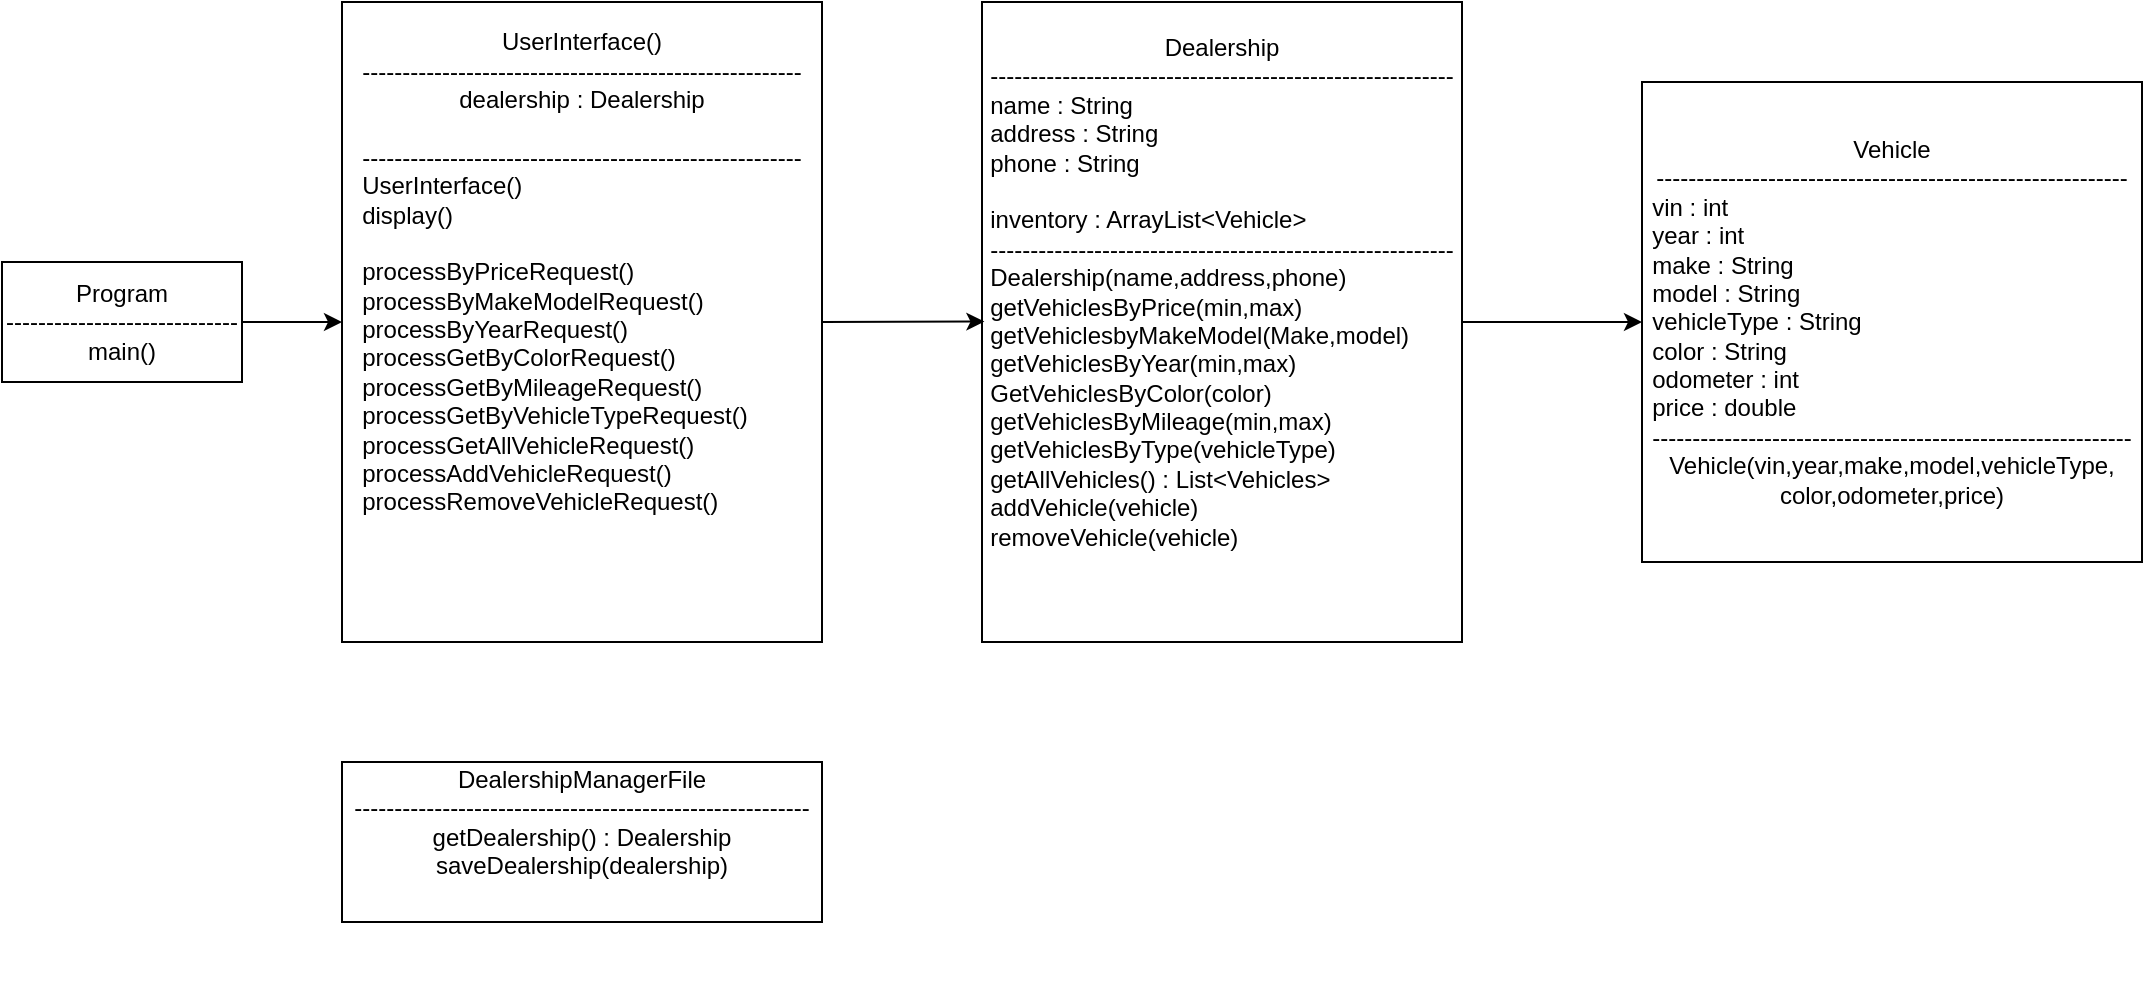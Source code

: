 <mxfile version="24.8.3">
  <diagram id="C5RBs43oDa-KdzZeNtuy" name="Page-1">
    <mxGraphModel dx="2261" dy="772" grid="1" gridSize="10" guides="1" tooltips="1" connect="1" arrows="1" fold="1" page="1" pageScale="1" pageWidth="827" pageHeight="1169" math="0" shadow="0">
      <root>
        <mxCell id="WIyWlLk6GJQsqaUBKTNV-0" />
        <mxCell id="WIyWlLk6GJQsqaUBKTNV-1" parent="WIyWlLk6GJQsqaUBKTNV-0" />
        <mxCell id="jfys6Zm1ReYYGXmyWNRa-8" value="" style="rounded=0;whiteSpace=wrap;html=1;" vertex="1" parent="WIyWlLk6GJQsqaUBKTNV-1">
          <mxGeometry x="-620" y="220" width="240" height="320" as="geometry" />
        </mxCell>
        <mxCell id="jfys6Zm1ReYYGXmyWNRa-9" value="UserInterface()&lt;div&gt;&lt;div&gt;-------------------------------------------------------&lt;/div&gt;&lt;div&gt;dealership : Dealership&lt;/div&gt;&lt;div&gt;&lt;span style=&quot;background-color: initial;&quot;&gt;&lt;br&gt;&lt;/span&gt;&lt;/div&gt;&lt;div&gt;&lt;span style=&quot;background-color: initial;&quot;&gt;-------------------------------------------------------&lt;/span&gt;&lt;/div&gt;&lt;div style=&quot;text-align: left;&quot;&gt;&lt;span style=&quot;background-color: initial;&quot;&gt;UserInterface()&lt;/span&gt;&lt;/div&gt;&lt;div style=&quot;text-align: left;&quot;&gt;&lt;span style=&quot;background-color: initial;&quot;&gt;display()&lt;/span&gt;&lt;/div&gt;&lt;div style=&quot;text-align: left;&quot;&gt;&lt;span style=&quot;background-color: initial;&quot;&gt;&lt;br&gt;&lt;/span&gt;&lt;/div&gt;&lt;div style=&quot;text-align: left;&quot;&gt;&lt;span style=&quot;background-color: initial;&quot;&gt;processByPriceRequest()&lt;/span&gt;&lt;/div&gt;&lt;div style=&quot;text-align: left;&quot;&gt;&lt;span style=&quot;background-color: initial;&quot;&gt;processByMakeModelRequest()&lt;/span&gt;&lt;/div&gt;&lt;div style=&quot;text-align: left;&quot;&gt;&lt;span style=&quot;background-color: initial;&quot;&gt;processByYearRequest()&lt;/span&gt;&lt;/div&gt;&lt;div style=&quot;text-align: left;&quot;&gt;&lt;span style=&quot;background-color: initial;&quot;&gt;processGetByColorRequest()&lt;/span&gt;&lt;/div&gt;&lt;div style=&quot;text-align: left;&quot;&gt;&lt;span style=&quot;background-color: initial;&quot;&gt;processGetByMileageRequest()&lt;/span&gt;&lt;/div&gt;&lt;div style=&quot;text-align: left;&quot;&gt;&lt;span style=&quot;background-color: initial;&quot;&gt;processGetByVehicleTypeRequest()&lt;/span&gt;&lt;/div&gt;&lt;div style=&quot;text-align: left;&quot;&gt;&lt;span style=&quot;background-color: initial;&quot;&gt;processGetAllVehicleRequest()&lt;/span&gt;&lt;/div&gt;&lt;div style=&quot;text-align: left;&quot;&gt;&lt;span style=&quot;background-color: initial;&quot;&gt;processAddVehicleRequest()&lt;/span&gt;&lt;span style=&quot;background-color: initial;&quot;&gt;&amp;nbsp;&lt;/span&gt;&lt;/div&gt;&lt;/div&gt;&lt;div style=&quot;text-align: left;&quot;&gt;&lt;span style=&quot;background-color: initial;&quot;&gt;processRemoveVehicleRequest()&lt;/span&gt;&lt;/div&gt;" style="text;html=1;align=center;verticalAlign=middle;whiteSpace=wrap;rounded=0;" vertex="1" parent="WIyWlLk6GJQsqaUBKTNV-1">
          <mxGeometry x="-650" y="250" width="300" height="210" as="geometry" />
        </mxCell>
        <mxCell id="jfys6Zm1ReYYGXmyWNRa-10" value="" style="rounded=0;whiteSpace=wrap;html=1;" vertex="1" parent="WIyWlLk6GJQsqaUBKTNV-1">
          <mxGeometry x="-620" y="600" width="240" height="80" as="geometry" />
        </mxCell>
        <mxCell id="jfys6Zm1ReYYGXmyWNRa-11" value="DealershipManagerFile&lt;div&gt;---------------------------------------------------------&lt;/div&gt;&lt;div&gt;getDealership() : Dealership&lt;/div&gt;&lt;div&gt;saveDealership(dealership)&lt;/div&gt;" style="text;html=1;align=center;verticalAlign=middle;whiteSpace=wrap;rounded=0;" vertex="1" parent="WIyWlLk6GJQsqaUBKTNV-1">
          <mxGeometry x="-630" y="540" width="260" height="180" as="geometry" />
        </mxCell>
        <mxCell id="jfys6Zm1ReYYGXmyWNRa-19" value="" style="edgeStyle=orthogonalEdgeStyle;rounded=0;orthogonalLoop=1;jettySize=auto;html=1;" edge="1" parent="WIyWlLk6GJQsqaUBKTNV-1" source="jfys6Zm1ReYYGXmyWNRa-12" target="jfys6Zm1ReYYGXmyWNRa-17">
          <mxGeometry relative="1" as="geometry" />
        </mxCell>
        <mxCell id="jfys6Zm1ReYYGXmyWNRa-12" value="" style="rounded=0;whiteSpace=wrap;html=1;" vertex="1" parent="WIyWlLk6GJQsqaUBKTNV-1">
          <mxGeometry x="-300" y="220" width="240" height="320" as="geometry" />
        </mxCell>
        <mxCell id="jfys6Zm1ReYYGXmyWNRa-14" value="Dealership&lt;div&gt;----------------------------------------------------------&lt;/div&gt;&lt;div style=&quot;text-align: left;&quot;&gt;name : String&lt;/div&gt;&lt;div style=&quot;text-align: left;&quot;&gt;address : String&lt;/div&gt;&lt;div style=&quot;text-align: left;&quot;&gt;phone : String&lt;/div&gt;&lt;div style=&quot;text-align: left;&quot;&gt;&lt;br&gt;&lt;/div&gt;&lt;div style=&quot;text-align: left;&quot;&gt;inventory : ArrayList&amp;lt;Vehicle&amp;gt;&lt;/div&gt;&lt;div style=&quot;text-align: left;&quot;&gt;----------------------------------------------------------&lt;/div&gt;&lt;div style=&quot;text-align: left;&quot;&gt;Dealership(name,address,phone)&lt;/div&gt;&lt;div style=&quot;text-align: left;&quot;&gt;getVehiclesByPrice(min,max)&amp;nbsp;&lt;/div&gt;&lt;div style=&quot;text-align: left;&quot;&gt;getVehiclesbyMakeModel(Make,model)&lt;/div&gt;&lt;div style=&quot;text-align: left;&quot;&gt;getVehiclesByYear(min,max)&lt;/div&gt;&lt;div style=&quot;text-align: left;&quot;&gt;GetVehiclesByColor(color)&lt;/div&gt;&lt;div style=&quot;text-align: left;&quot;&gt;getVehiclesByMileage(min,max)&lt;/div&gt;&lt;div style=&quot;text-align: left;&quot;&gt;getVehiclesByType(vehicleType)&lt;/div&gt;&lt;div style=&quot;text-align: left;&quot;&gt;getAllVehicles() : List&amp;lt;Vehicles&amp;gt;&lt;/div&gt;&lt;div style=&quot;text-align: left;&quot;&gt;addVehicle(vehicle)&lt;/div&gt;&lt;div style=&quot;text-align: left;&quot;&gt;removeVehicle(vehicle)&lt;/div&gt;" style="text;html=1;align=center;verticalAlign=middle;whiteSpace=wrap;rounded=0;" vertex="1" parent="WIyWlLk6GJQsqaUBKTNV-1">
          <mxGeometry x="-300" y="280" width="240" height="170" as="geometry" />
        </mxCell>
        <mxCell id="jfys6Zm1ReYYGXmyWNRa-16" value="" style="endArrow=classic;html=1;rounded=0;exitX=1;exitY=0.5;exitDx=0;exitDy=0;entryX=0.005;entryY=0.587;entryDx=0;entryDy=0;entryPerimeter=0;" edge="1" parent="WIyWlLk6GJQsqaUBKTNV-1" source="jfys6Zm1ReYYGXmyWNRa-8" target="jfys6Zm1ReYYGXmyWNRa-14">
          <mxGeometry width="50" height="50" relative="1" as="geometry">
            <mxPoint x="-290" y="380" as="sourcePoint" />
            <mxPoint x="-240" y="330" as="targetPoint" />
          </mxGeometry>
        </mxCell>
        <mxCell id="jfys6Zm1ReYYGXmyWNRa-17" value="Vehicle&lt;div&gt;-----------------------------------------------------------&lt;/div&gt;&lt;div style=&quot;text-align: left;&quot;&gt;vin : int&lt;/div&gt;&lt;div style=&quot;text-align: left;&quot;&gt;year : int&lt;/div&gt;&lt;div style=&quot;text-align: left;&quot;&gt;make : String&lt;/div&gt;&lt;div style=&quot;text-align: left;&quot;&gt;model : String&lt;/div&gt;&lt;div style=&quot;text-align: left;&quot;&gt;vehicleType : String&lt;/div&gt;&lt;div style=&quot;text-align: left;&quot;&gt;color : String&lt;/div&gt;&lt;div&gt;&lt;div style=&quot;text-align: left;&quot;&gt;&lt;span style=&quot;background-color: initial;&quot;&gt;odometer : int&lt;/span&gt;&lt;/div&gt;&lt;div style=&quot;text-align: left;&quot;&gt;&lt;span style=&quot;background-color: initial;&quot;&gt;price : double&lt;/span&gt;&lt;/div&gt;&lt;/div&gt;&lt;div&gt;------------------------------------------------------------&lt;/div&gt;&lt;div&gt;Vehicle(vin,year,make,model,vehicleType,&lt;/div&gt;&lt;div&gt;color,odometer,price)&lt;/div&gt;" style="rounded=0;whiteSpace=wrap;html=1;" vertex="1" parent="WIyWlLk6GJQsqaUBKTNV-1">
          <mxGeometry x="30" y="260" width="250" height="240" as="geometry" />
        </mxCell>
        <mxCell id="jfys6Zm1ReYYGXmyWNRa-20" value="" style="rounded=0;whiteSpace=wrap;html=1;" vertex="1" parent="WIyWlLk6GJQsqaUBKTNV-1">
          <mxGeometry x="-790" y="350" width="120" height="60" as="geometry" />
        </mxCell>
        <mxCell id="jfys6Zm1ReYYGXmyWNRa-23" value="" style="edgeStyle=orthogonalEdgeStyle;rounded=0;orthogonalLoop=1;jettySize=auto;html=1;" edge="1" parent="WIyWlLk6GJQsqaUBKTNV-1" source="jfys6Zm1ReYYGXmyWNRa-21" target="jfys6Zm1ReYYGXmyWNRa-8">
          <mxGeometry relative="1" as="geometry" />
        </mxCell>
        <mxCell id="jfys6Zm1ReYYGXmyWNRa-21" value="Program&lt;div&gt;-----------------------------&lt;/div&gt;&lt;div&gt;main()&lt;/div&gt;" style="text;html=1;align=center;verticalAlign=middle;whiteSpace=wrap;rounded=0;" vertex="1" parent="WIyWlLk6GJQsqaUBKTNV-1">
          <mxGeometry x="-790" y="350" width="120" height="60" as="geometry" />
        </mxCell>
      </root>
    </mxGraphModel>
  </diagram>
</mxfile>
